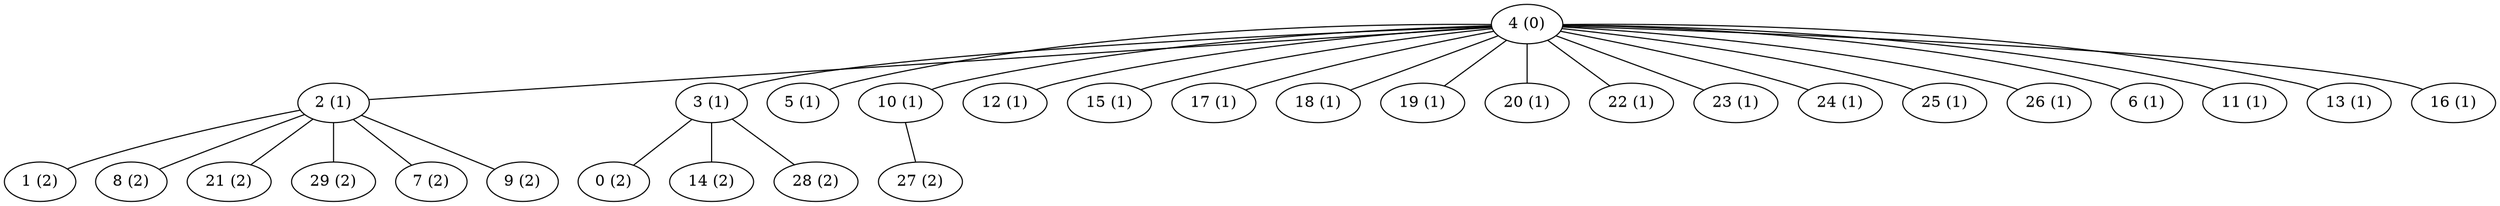 graph G {
  2 [label="2 (1)"];
  4 [label="4 (0)"];
  3 [label="3 (1)"];
  5 [label="5 (1)"];
  10 [label="10 (1)"];
  12 [label="12 (1)"];
  15 [label="15 (1)"];
  17 [label="17 (1)"];
  18 [label="18 (1)"];
  19 [label="19 (1)"];
  20 [label="20 (1)"];
  22 [label="22 (1)"];
  23 [label="23 (1)"];
  24 [label="24 (1)"];
  25 [label="25 (1)"];
  26 [label="26 (1)"];
  6 [label="6 (1)"];
  11 [label="11 (1)"];
  13 [label="13 (1)"];
  16 [label="16 (1)"];
  1 [label="1 (2)"];
  8 [label="8 (2)"];
  21 [label="21 (2)"];
  29 [label="29 (2)"];
  7 [label="7 (2)"];
  9 [label="9 (2)"];
  0 [label="0 (2)"];
  14 [label="14 (2)"];
  28 [label="28 (2)"];
  27 [label="27 (2)"];
   4 -- 2;
   4 -- 3;
   4 -- 5;
   4 -- 10;
   4 -- 12;
   4 -- 15;
   4 -- 17;
   4 -- 18;
   4 -- 19;
   4 -- 20;
   4 -- 22;
   4 -- 23;
   4 -- 24;
   4 -- 25;
   4 -- 26;
   4 -- 6;
   4 -- 11;
   4 -- 13;
   4 -- 16;
   2 -- 1;
   2 -- 8;
   2 -- 21;
   2 -- 29;
   2 -- 7;
   2 -- 9;
   3 -- 0;
   3 -- 14;
   3 -- 28;
   10 -- 27;
}
